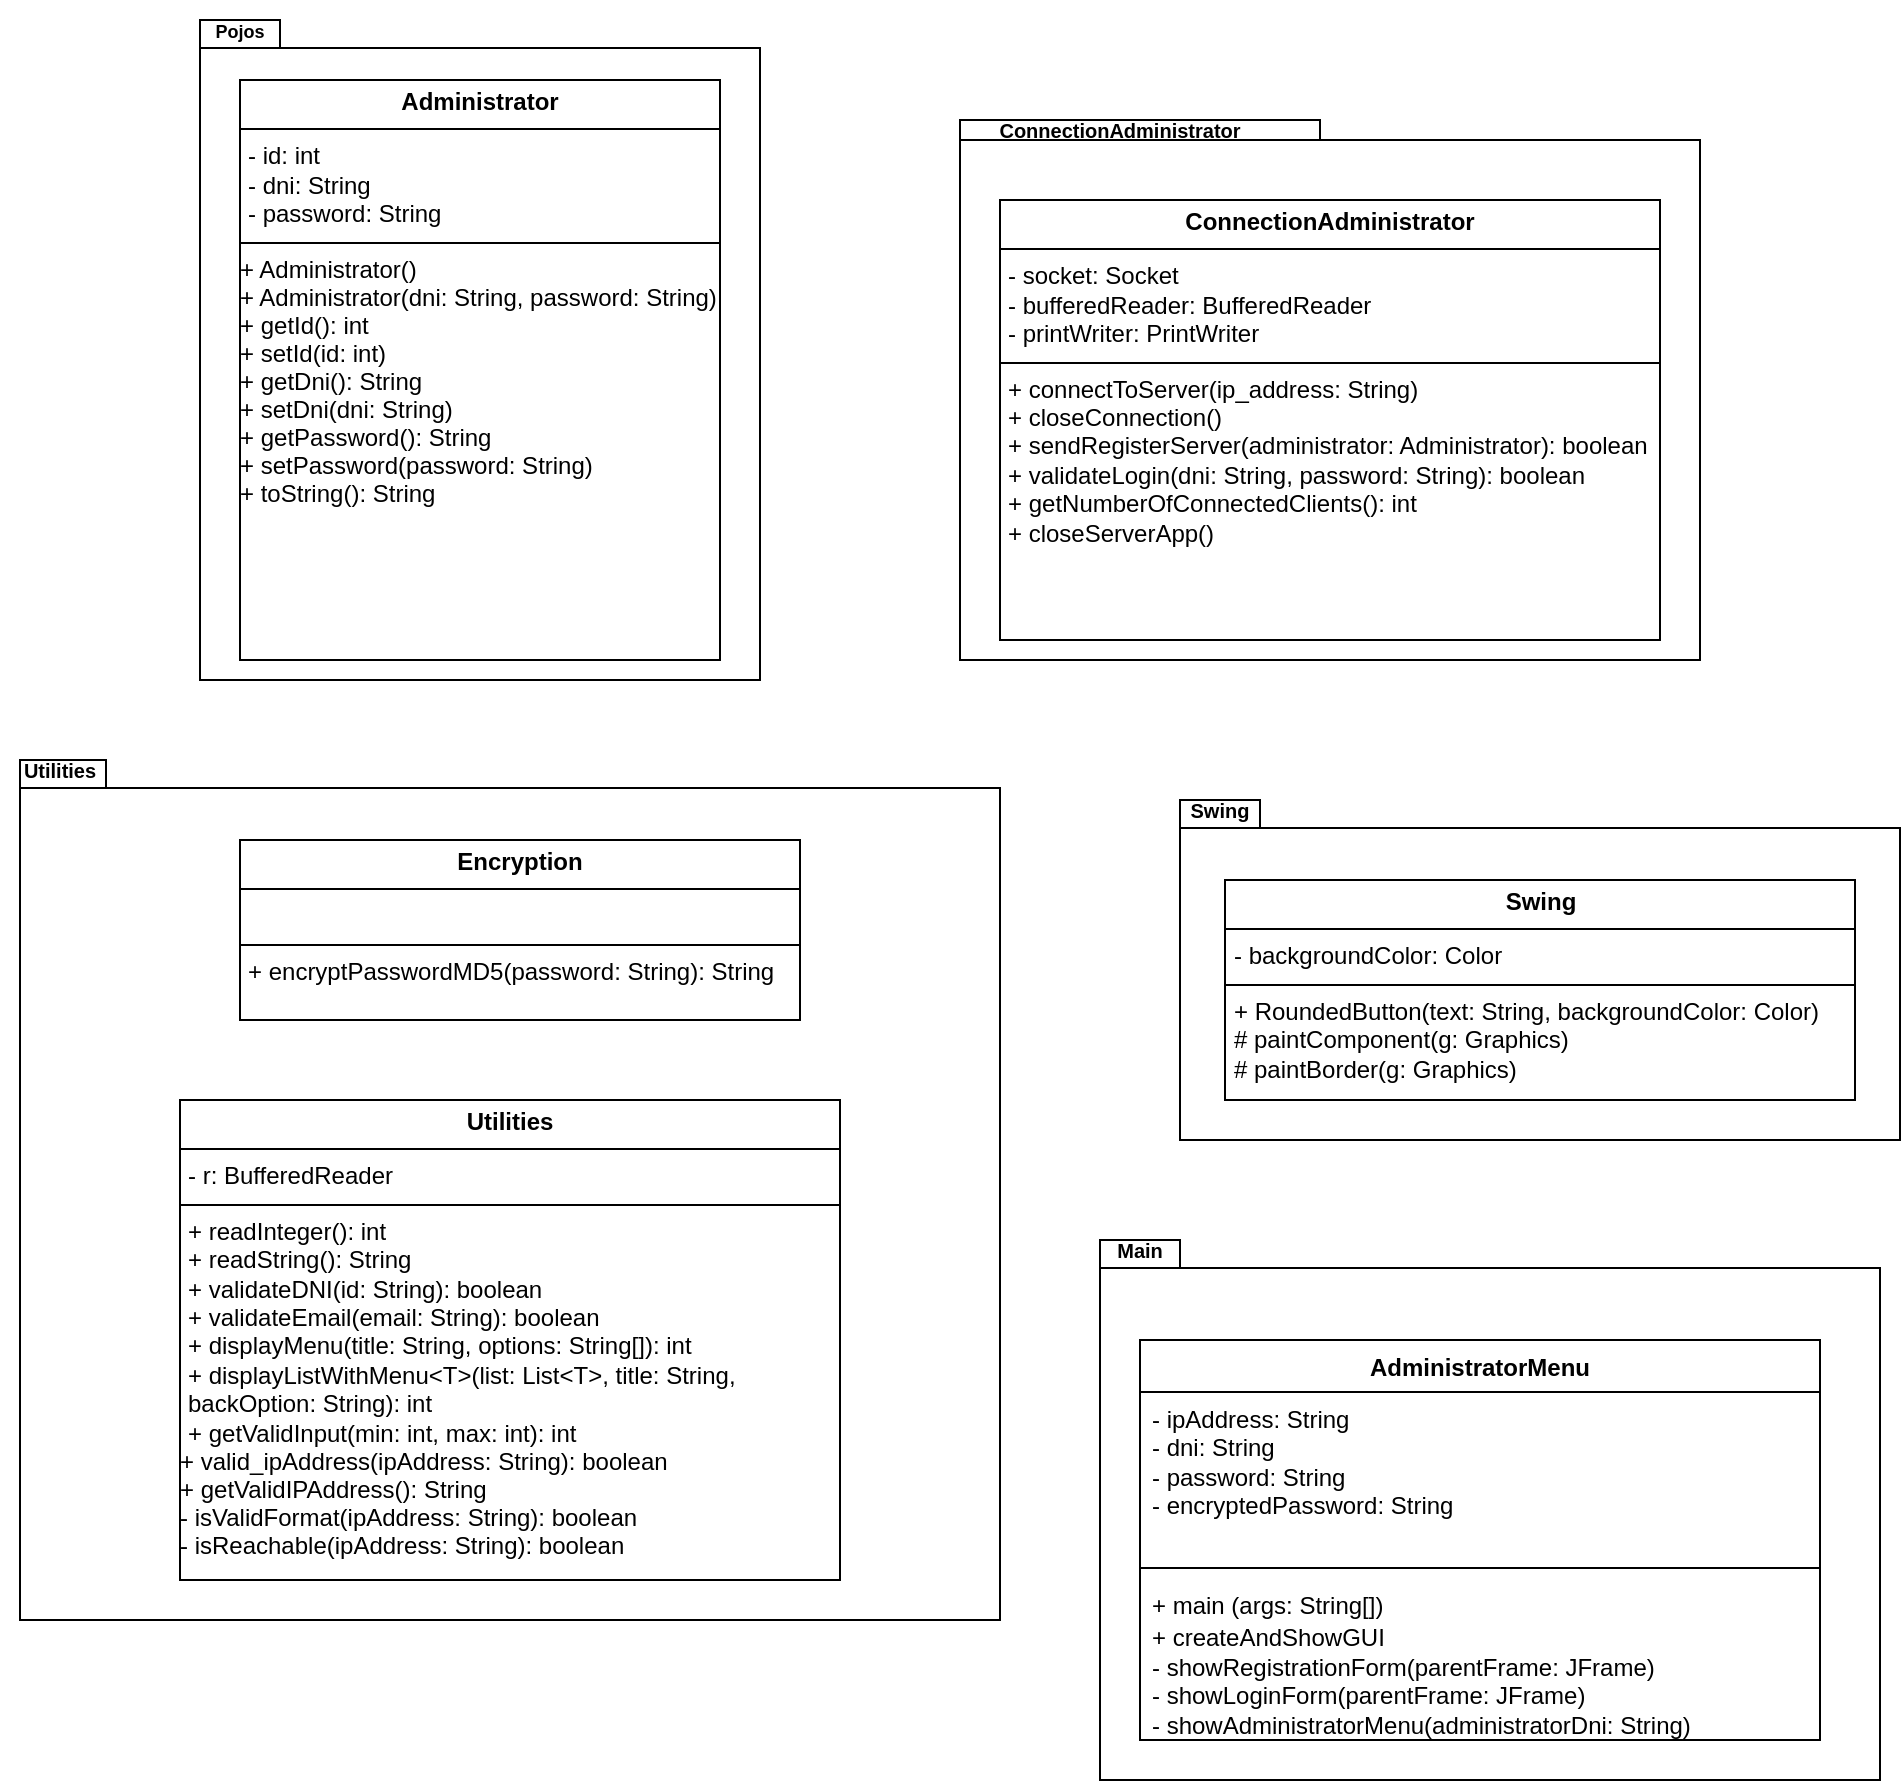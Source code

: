 <mxfile version="25.0.2">
  <diagram name="Página-1" id="5VQ_vCBVMerrRcVscOKE">
    <mxGraphModel dx="2735" dy="2623" grid="1" gridSize="10" guides="1" tooltips="1" connect="1" arrows="1" fold="1" page="1" pageScale="1" pageWidth="827" pageHeight="1169" math="0" shadow="0">
      <root>
        <mxCell id="0" />
        <mxCell id="1" parent="0" />
        <mxCell id="d6obrGO3Qc8EXo3EzXWJ-1" value="" style="shape=folder;fontStyle=1;spacingTop=10;tabWidth=180;tabHeight=10;tabPosition=left;html=1;whiteSpace=wrap;" parent="1" vertex="1">
          <mxGeometry x="170" y="50" width="370" height="270" as="geometry" />
        </mxCell>
        <mxCell id="d6obrGO3Qc8EXo3EzXWJ-2" value="&lt;p style=&quot;margin:0px;margin-top:4px;text-align:center;&quot;&gt;&lt;b&gt;ConnectionAdministrator&lt;/b&gt;&lt;/p&gt;&lt;hr size=&quot;1&quot; style=&quot;border-style:solid;&quot;&gt;&lt;p style=&quot;margin:0px;margin-left:4px;&quot;&gt;- socket: Socket&lt;/p&gt;&lt;p style=&quot;margin:0px;margin-left:4px;&quot;&gt;- bufferedReader: BufferedReader&lt;/p&gt;&lt;p style=&quot;margin:0px;margin-left:4px;&quot;&gt;- printWriter: PrintWriter&lt;/p&gt;&lt;hr size=&quot;1&quot; style=&quot;border-style:solid;&quot;&gt;&lt;p style=&quot;margin:0px;margin-left:4px;&quot;&gt;+ connectToServer(ip_address: String)&lt;/p&gt;&lt;p style=&quot;margin:0px;margin-left:4px;&quot;&gt;+ closeConnection()&lt;/p&gt;&lt;p style=&quot;margin:0px;margin-left:4px;&quot;&gt;+ sendRegisterServer(administrator: Administrator): boolean&lt;/p&gt;&lt;p style=&quot;margin:0px;margin-left:4px;&quot;&gt;+ validateLogin(dni: String&lt;span style=&quot;background-color: initial;&quot;&gt;, password: String): boolean&lt;/span&gt;&lt;/p&gt;&lt;p style=&quot;margin:0px;margin-left:4px;&quot;&gt;+ getNumberOfConnectedClients(): int&lt;/p&gt;&lt;p style=&quot;margin:0px;margin-left:4px;&quot;&gt;+ closeServerApp()&lt;/p&gt;" style="verticalAlign=top;align=left;overflow=fill;html=1;whiteSpace=wrap;" parent="1" vertex="1">
          <mxGeometry x="190" y="90" width="330" height="220" as="geometry" />
        </mxCell>
        <mxCell id="d6obrGO3Qc8EXo3EzXWJ-3" value="" style="shape=folder;fontStyle=1;spacingTop=10;tabWidth=40;tabHeight=14;tabPosition=left;html=1;whiteSpace=wrap;" parent="1" vertex="1">
          <mxGeometry x="240" y="610" width="390" height="270" as="geometry" />
        </mxCell>
        <mxCell id="d6obrGO3Qc8EXo3EzXWJ-4" value="AdministratorMenu" style="swimlane;fontStyle=1;align=center;verticalAlign=top;childLayout=stackLayout;horizontal=1;startSize=26;horizontalStack=0;resizeParent=1;resizeParentMax=0;resizeLast=0;collapsible=1;marginBottom=0;whiteSpace=wrap;html=1;" parent="1" vertex="1">
          <mxGeometry x="260" y="660" width="340" height="200" as="geometry" />
        </mxCell>
        <mxCell id="d6obrGO3Qc8EXo3EzXWJ-5" value="- ipAddress: String&lt;div&gt;- dni: String&lt;/div&gt;&lt;div&gt;- password: String&lt;/div&gt;&lt;div&gt;- encryptedPassword: String&lt;/div&gt;" style="text;strokeColor=none;fillColor=none;align=left;verticalAlign=top;spacingLeft=4;spacingRight=4;overflow=hidden;rotatable=0;points=[[0,0.5],[1,0.5]];portConstraint=eastwest;whiteSpace=wrap;html=1;" parent="d6obrGO3Qc8EXo3EzXWJ-4" vertex="1">
          <mxGeometry y="26" width="340" height="84" as="geometry" />
        </mxCell>
        <mxCell id="d6obrGO3Qc8EXo3EzXWJ-6" value="" style="line;strokeWidth=1;fillColor=none;align=left;verticalAlign=middle;spacingTop=-1;spacingLeft=3;spacingRight=3;rotatable=0;labelPosition=right;points=[];portConstraint=eastwest;strokeColor=inherit;" parent="d6obrGO3Qc8EXo3EzXWJ-4" vertex="1">
          <mxGeometry y="110" width="340" height="8" as="geometry" />
        </mxCell>
        <mxCell id="d6obrGO3Qc8EXo3EzXWJ-7" value="&lt;div&gt;&lt;p style=&quot;margin: 0px; font-variant-numeric: normal; font-variant-east-asian: normal; font-variant-alternates: normal; font-size-adjust: none; font-kerning: auto; font-optical-sizing: auto; font-feature-settings: normal; font-variation-settings: normal; font-variant-position: normal; font-stretch: normal; font-size: 13px; line-height: normal; font-family: &amp;quot;.AppleSystemUIFontMonospaced&amp;quot;;&quot; class=&quot;p1&quot;&gt;&lt;span style=&quot;background-color: initial; font-family: Helvetica; font-size: 12px;&quot;&gt;+ main (args: String[])&lt;/span&gt;&lt;/p&gt;&lt;p style=&quot;margin: 0px; font-variant-numeric: normal; font-variant-east-asian: normal; font-variant-alternates: normal; font-size-adjust: none; font-kerning: auto; font-optical-sizing: auto; font-feature-settings: normal; font-variation-settings: normal; font-variant-position: normal; font-stretch: normal; font-size: 13px; line-height: normal; font-family: &amp;quot;.AppleSystemUIFontMonospaced&amp;quot;;&quot; class=&quot;p1&quot;&gt;&lt;span style=&quot;background-color: initial; font-family: Helvetica; font-size: 12px;&quot;&gt;+ createAndShowGUI&lt;/span&gt;&lt;br&gt;&lt;/p&gt;&lt;/div&gt;&lt;div&gt;- showRegistrationForm(parentFrame: JFrame)&lt;/div&gt;&lt;div&gt;- showLoginForm(parentFrame: JFrame)&lt;/div&gt;&lt;div&gt;- showAdministratorMenu(administratorDni: String)&lt;/div&gt;&lt;div&gt;&lt;br&gt;&lt;/div&gt;" style="text;strokeColor=none;fillColor=none;align=left;verticalAlign=top;spacingLeft=4;spacingRight=4;overflow=hidden;rotatable=0;points=[[0,0.5],[1,0.5]];portConstraint=eastwest;whiteSpace=wrap;html=1;" parent="d6obrGO3Qc8EXo3EzXWJ-4" vertex="1">
          <mxGeometry y="118" width="340" height="82" as="geometry" />
        </mxCell>
        <mxCell id="d6obrGO3Qc8EXo3EzXWJ-9" value="" style="shape=folder;fontStyle=1;spacingTop=10;tabWidth=40;tabHeight=14;tabPosition=left;html=1;whiteSpace=wrap;" parent="1" vertex="1">
          <mxGeometry x="280" y="390" width="360" height="170" as="geometry" />
        </mxCell>
        <mxCell id="d6obrGO3Qc8EXo3EzXWJ-10" value="&lt;p style=&quot;margin:0px;margin-top:4px;text-align:center;&quot;&gt;&lt;b&gt;Swing&lt;/b&gt;&lt;/p&gt;&lt;hr size=&quot;1&quot; style=&quot;border-style:solid;&quot;&gt;&lt;p style=&quot;margin:0px;margin-left:4px;&quot;&gt;- backgroundColor: Color&amp;nbsp;&lt;/p&gt;&lt;hr size=&quot;1&quot; style=&quot;border-style:solid;&quot;&gt;&lt;p style=&quot;margin:0px;margin-left:4px;&quot;&gt;+ RoundedButton(text: String,&amp;nbsp;&lt;span style=&quot;background-color: initial;&quot;&gt;backgroundColor:&amp;nbsp;&lt;/span&gt;&lt;span style=&quot;background-color: initial;&quot;&gt;Color)&lt;/span&gt;&lt;/p&gt;&lt;p style=&quot;margin:0px;margin-left:4px;&quot;&gt;&lt;span style=&quot;background-color: initial;&quot;&gt;# paintComponent(g: Graphics)&lt;/span&gt;&lt;/p&gt;&lt;p style=&quot;margin:0px;margin-left:4px;&quot;&gt;&lt;span style=&quot;background-color: initial;&quot;&gt;# paintBorder(g: Graphics)&lt;/span&gt;&lt;/p&gt;" style="verticalAlign=top;align=left;overflow=fill;html=1;whiteSpace=wrap;" parent="1" vertex="1">
          <mxGeometry x="302.5" y="430" width="315" height="110" as="geometry" />
        </mxCell>
        <mxCell id="d6obrGO3Qc8EXo3EzXWJ-11" value="" style="shape=folder;fontStyle=1;spacingTop=10;tabWidth=40;tabHeight=14;tabPosition=left;html=1;whiteSpace=wrap;" parent="1" vertex="1">
          <mxGeometry x="-300" y="370" width="490" height="430" as="geometry" />
        </mxCell>
        <mxCell id="d6obrGO3Qc8EXo3EzXWJ-12" value="&lt;p style=&quot;margin:0px;margin-top:4px;text-align:center;&quot;&gt;&lt;b&gt;Encryption&lt;/b&gt;&lt;/p&gt;&lt;hr size=&quot;1&quot; style=&quot;border-style:solid;&quot;&gt;&lt;p style=&quot;margin:0px;margin-left:4px;&quot;&gt;&lt;br&gt;&lt;/p&gt;&lt;hr size=&quot;1&quot; style=&quot;border-style:solid;&quot;&gt;&lt;p style=&quot;margin:0px;margin-left:4px;&quot;&gt;+&amp;nbsp;encryptPasswordMD5(password: String): String&lt;/p&gt;" style="verticalAlign=top;align=left;overflow=fill;html=1;whiteSpace=wrap;" parent="1" vertex="1">
          <mxGeometry x="-190" y="410" width="280" height="90" as="geometry" />
        </mxCell>
        <mxCell id="d6obrGO3Qc8EXo3EzXWJ-13" value="&lt;p style=&quot;margin:0px;margin-top:4px;text-align:center;&quot;&gt;&lt;b&gt;Utilities&lt;/b&gt;&lt;/p&gt;&lt;hr size=&quot;1&quot; style=&quot;border-style:solid;&quot;&gt;&lt;p style=&quot;margin:0px;margin-left:4px;&quot;&gt;- r: BufferedReader&lt;/p&gt;&lt;hr size=&quot;1&quot; style=&quot;border-style:solid;&quot;&gt;&lt;p style=&quot;margin:0px;margin-left:4px;&quot;&gt;&lt;font&gt;+ readInteger(): int&lt;/font&gt;&lt;/p&gt;&lt;p style=&quot;margin:0px;margin-left:4px;&quot;&gt;&lt;font&gt;+ readString(): String&lt;/font&gt;&lt;/p&gt;&lt;p style=&quot;margin:0px;margin-left:4px;&quot;&gt;&lt;font&gt;+ validateDNI(id: String): boolean&lt;/font&gt;&lt;/p&gt;&lt;p style=&quot;margin:0px;margin-left:4px;&quot;&gt;&lt;font&gt;+ validateEmail(email: String): boolean&lt;/font&gt;&lt;/p&gt;&lt;p style=&quot;margin:0px;margin-left:4px;&quot;&gt;&lt;font&gt;+ disp&lt;font face=&quot;Helvetica&quot;&gt;layMenu(title: String, options: String[]): int&amp;nbsp;&lt;/font&gt;&lt;/font&gt;&lt;/p&gt;&lt;p style=&quot;margin:0px;margin-left:4px;&quot;&gt;&lt;span style=&quot;background-color: initial;&quot;&gt;&lt;font&gt;+ displayListWithMenu&amp;lt;T&amp;gt;(list: List&amp;lt;T&amp;gt;, title: String, &lt;font face=&quot;Helvetica&quot;&gt;backOption: String): int&lt;/font&gt;&lt;/font&gt;&lt;/span&gt;&lt;/p&gt;&lt;p style=&quot;margin:0px;margin-left:4px;&quot;&gt;&lt;font face=&quot;Helvetica&quot;&gt;+&amp;nbsp;&lt;span style=&quot;background-color: initial;&quot;&gt;getValidInput(min: int, max: int): int&lt;/span&gt;&lt;/font&gt;&lt;/p&gt;&lt;p style=&quot;margin: 0px; font-variant-numeric: normal; font-variant-east-asian: normal; font-variant-alternates: normal; font-size-adjust: none; font-kerning: auto; font-optical-sizing: auto; font-feature-settings: normal; font-variation-settings: normal; font-variant-position: normal; font-stretch: normal; line-height: normal;&quot; class=&quot;p1&quot;&gt;&lt;font face=&quot;Helvetica&quot;&gt;+ valid_ipAddress(ipAddress: String): boolean&lt;span class=&quot;Apple-converted-space&quot;&gt;&amp;nbsp;&lt;/span&gt;&lt;/font&gt;&lt;/p&gt;&lt;p style=&quot;margin: 0px; font-variant-numeric: normal; font-variant-east-asian: normal; font-variant-alternates: normal; font-size-adjust: none; font-kerning: auto; font-optical-sizing: auto; font-feature-settings: normal; font-variation-settings: normal; font-variant-position: normal; font-stretch: normal; line-height: normal;&quot; class=&quot;p1&quot;&gt;&lt;font face=&quot;Helvetica&quot;&gt;&lt;span class=&quot;Apple-converted-space&quot;&gt;&lt;/span&gt;&lt;/font&gt;&lt;/p&gt;&lt;p style=&quot;margin: 0px; font-variant-numeric: normal; font-variant-east-asian: normal; font-variant-alternates: normal; font-size-adjust: none; font-kerning: auto; font-optical-sizing: auto; font-feature-settings: normal; font-variation-settings: normal; font-variant-position: normal; font-stretch: normal; line-height: normal;&quot; class=&quot;p1&quot;&gt;&lt;font face=&quot;Helvetica&quot;&gt;+ getValidIPAddress(): String &lt;span class=&quot;Apple-converted-space&quot;&gt;&amp;nbsp;&lt;/span&gt;&lt;/font&gt;&lt;/p&gt;&lt;p style=&quot;margin: 0px; font-variant-numeric: normal; font-variant-east-asian: normal; font-variant-alternates: normal; font-size-adjust: none; font-kerning: auto; font-optical-sizing: auto; font-feature-settings: normal; font-variation-settings: normal; font-variant-position: normal; font-stretch: normal; line-height: normal;&quot; class=&quot;p1&quot;&gt;&lt;font face=&quot;Helvetica&quot;&gt;&lt;span class=&quot;Apple-converted-space&quot;&gt;&lt;/span&gt;&lt;/font&gt;&lt;/p&gt;&lt;p style=&quot;margin: 0px; font-variant-numeric: normal; font-variant-east-asian: normal; font-variant-alternates: normal; font-size-adjust: none; font-kerning: auto; font-optical-sizing: auto; font-feature-settings: normal; font-variation-settings: normal; font-variant-position: normal; font-stretch: normal; line-height: normal;&quot; class=&quot;p1&quot;&gt;&lt;font face=&quot;Helvetica&quot;&gt;- isValidFormat(ipAddress: String): boolean&lt;/font&gt;&lt;/p&gt;&lt;p style=&quot;margin: 0px; font-variant-numeric: normal; font-variant-east-asian: normal; font-variant-alternates: normal; font-size-adjust: none; font-kerning: auto; font-optical-sizing: auto; font-feature-settings: normal; font-variation-settings: normal; font-variant-position: normal; font-stretch: normal; line-height: normal;&quot; class=&quot;p1&quot;&gt;&lt;font face=&quot;Helvetica&quot;&gt;- isReachable(ipAddress: String): boolean&lt;/font&gt;&lt;/p&gt;" style="verticalAlign=top;align=left;overflow=fill;html=1;whiteSpace=wrap;" parent="1" vertex="1">
          <mxGeometry x="-220" y="540" width="330" height="240" as="geometry" />
        </mxCell>
        <mxCell id="d6obrGO3Qc8EXo3EzXWJ-17" value="&lt;div&gt;&lt;br&gt;&lt;/div&gt;" style="shape=folder;fontStyle=1;spacingTop=10;tabWidth=40;tabHeight=14;tabPosition=left;html=1;whiteSpace=wrap;" parent="1" vertex="1">
          <mxGeometry x="-210" width="280" height="330" as="geometry" />
        </mxCell>
        <mxCell id="d6obrGO3Qc8EXo3EzXWJ-18" value="&lt;p style=&quot;margin:0px;margin-top:4px;text-align:center;&quot;&gt;&lt;b&gt;&lt;font face=&quot;Helvetica&quot;&gt;Administrator&lt;/font&gt;&lt;/b&gt;&lt;/p&gt;&lt;hr size=&quot;1&quot; style=&quot;border-style:solid;&quot;&gt;&lt;p style=&quot;margin:0px;margin-left:4px;&quot;&gt;&lt;font face=&quot;Helvetica&quot;&gt;- id: int&lt;/font&gt;&lt;/p&gt;&lt;p style=&quot;margin:0px;margin-left:4px;&quot;&gt;&lt;font face=&quot;Helvetica&quot;&gt;- dni: String&lt;/font&gt;&lt;/p&gt;&lt;p style=&quot;margin:0px;margin-left:4px;&quot;&gt;&lt;font face=&quot;Helvetica&quot;&gt;- password: String&lt;/font&gt;&lt;/p&gt;&lt;hr size=&quot;1&quot; style=&quot;border-style:solid;&quot;&gt;&lt;p style=&quot;margin: 0px; font-variant-numeric: normal; font-variant-east-asian: normal; font-variant-alternates: normal; font-size-adjust: none; font-kerning: auto; font-optical-sizing: auto; font-feature-settings: normal; font-variation-settings: normal; font-variant-position: normal; font-stretch: normal; line-height: normal;&quot; class=&quot;p1&quot;&gt;&lt;font face=&quot;Helvetica&quot;&gt;+ Administrator()&lt;/font&gt;&lt;/p&gt;&lt;p style=&quot;margin: 0px; font-variant-numeric: normal; font-variant-east-asian: normal; font-variant-alternates: normal; font-size-adjust: none; font-kerning: auto; font-optical-sizing: auto; font-feature-settings: normal; font-variation-settings: normal; font-variant-position: normal; font-stretch: normal; line-height: normal;&quot; class=&quot;p1&quot;&gt;&lt;font face=&quot;Helvetica&quot;&gt;+ Administrator(dni: String, password: String)&lt;/font&gt;&lt;/p&gt;&lt;p style=&quot;margin: 0px; font-variant-numeric: normal; font-variant-east-asian: normal; font-variant-alternates: normal; font-size-adjust: none; font-kerning: auto; font-optical-sizing: auto; font-feature-settings: normal; font-variation-settings: normal; font-variant-position: normal; font-stretch: normal; line-height: normal;&quot; class=&quot;p1&quot;&gt;&lt;font face=&quot;Helvetica&quot;&gt;+ getId(): int&lt;/font&gt;&lt;/p&gt;&lt;p style=&quot;margin: 0px; font-variant-numeric: normal; font-variant-east-asian: normal; font-variant-alternates: normal; font-size-adjust: none; font-kerning: auto; font-optical-sizing: auto; font-feature-settings: normal; font-variation-settings: normal; font-variant-position: normal; font-stretch: normal; line-height: normal;&quot; class=&quot;p1&quot;&gt;&lt;font face=&quot;Helvetica&quot;&gt;+ setId(id: int)&lt;/font&gt;&lt;/p&gt;&lt;p style=&quot;margin: 0px; font-variant-numeric: normal; font-variant-east-asian: normal; font-variant-alternates: normal; font-size-adjust: none; font-kerning: auto; font-optical-sizing: auto; font-feature-settings: normal; font-variation-settings: normal; font-variant-position: normal; font-stretch: normal; line-height: normal;&quot; class=&quot;p1&quot;&gt;&lt;font face=&quot;Helvetica&quot;&gt;+ getDni(): String&lt;/font&gt;&lt;/p&gt;&lt;p style=&quot;margin: 0px; font-variant-numeric: normal; font-variant-east-asian: normal; font-variant-alternates: normal; font-size-adjust: none; font-kerning: auto; font-optical-sizing: auto; font-feature-settings: normal; font-variation-settings: normal; font-variant-position: normal; font-stretch: normal; line-height: normal;&quot; class=&quot;p1&quot;&gt;&lt;font face=&quot;Helvetica&quot;&gt;+ setDni(dni: String)&lt;/font&gt;&lt;/p&gt;&lt;p style=&quot;margin: 0px; font-variant-numeric: normal; font-variant-east-asian: normal; font-variant-alternates: normal; font-size-adjust: none; font-kerning: auto; font-optical-sizing: auto; font-feature-settings: normal; font-variation-settings: normal; font-variant-position: normal; font-stretch: normal; line-height: normal;&quot; class=&quot;p1&quot;&gt;&lt;font face=&quot;Helvetica&quot;&gt;+ getPassword(): String&lt;/font&gt;&lt;/p&gt;&lt;p style=&quot;margin: 0px; font-variant-numeric: normal; font-variant-east-asian: normal; font-variant-alternates: normal; font-size-adjust: none; font-kerning: auto; font-optical-sizing: auto; font-feature-settings: normal; font-variation-settings: normal; font-variant-position: normal; font-stretch: normal; line-height: normal;&quot; class=&quot;p1&quot;&gt;&lt;font face=&quot;Helvetica&quot;&gt;+ setPassword(password: String)&lt;/font&gt;&lt;/p&gt;&lt;p style=&quot;margin: 0px; font-variant-numeric: normal; font-variant-east-asian: normal; font-variant-alternates: normal; font-size-adjust: none; font-kerning: auto; font-optical-sizing: auto; font-feature-settings: normal; font-variation-settings: normal; font-variant-position: normal; font-stretch: normal; line-height: normal;&quot; class=&quot;p1&quot;&gt;&lt;font face=&quot;Helvetica&quot;&gt;+ toString(): String&lt;span style=&quot;&quot; class=&quot;Apple-converted-space&quot;&gt;&amp;nbsp;&lt;/span&gt;&lt;/font&gt;&lt;/p&gt;" style="verticalAlign=top;align=left;overflow=fill;html=1;whiteSpace=wrap;" parent="1" vertex="1">
          <mxGeometry x="-190" y="30" width="240" height="290" as="geometry" />
        </mxCell>
        <mxCell id="PRnB6YEI-soQwcPIQszC-1" value="&lt;font style=&quot;font-size: 9px;&quot;&gt;&lt;b&gt;Pojos&lt;/b&gt;&lt;/font&gt;" style="text;html=1;align=center;verticalAlign=middle;whiteSpace=wrap;rounded=0;" vertex="1" parent="1">
          <mxGeometry x="-220" y="-10" width="60" height="30" as="geometry" />
        </mxCell>
        <mxCell id="PRnB6YEI-soQwcPIQszC-2" value="&lt;b&gt;&lt;font style=&quot;font-size: 10px;&quot;&gt;ConnectionAdministrator&lt;/font&gt;&lt;/b&gt;" style="text;html=1;align=center;verticalAlign=middle;whiteSpace=wrap;rounded=0;" vertex="1" parent="1">
          <mxGeometry x="220" y="40" width="60" height="30" as="geometry" />
        </mxCell>
        <mxCell id="PRnB6YEI-soQwcPIQszC-4" value="&lt;b&gt;&lt;font style=&quot;font-size: 10px;&quot;&gt;Swing&lt;/font&gt;&lt;/b&gt;" style="text;html=1;align=center;verticalAlign=middle;whiteSpace=wrap;rounded=0;" vertex="1" parent="1">
          <mxGeometry x="270" y="380" width="60" height="30" as="geometry" />
        </mxCell>
        <mxCell id="PRnB6YEI-soQwcPIQszC-5" value="&lt;font style=&quot;font-size: 10px;&quot;&gt;&lt;b&gt;Utilities&lt;/b&gt;&lt;/font&gt;" style="text;html=1;align=center;verticalAlign=middle;whiteSpace=wrap;rounded=0;" vertex="1" parent="1">
          <mxGeometry x="-310" y="360" width="60" height="30" as="geometry" />
        </mxCell>
        <mxCell id="PRnB6YEI-soQwcPIQszC-6" value="&lt;font style=&quot;font-size: 10px;&quot;&gt;&lt;b&gt;Main&lt;/b&gt;&lt;/font&gt;" style="text;html=1;align=center;verticalAlign=middle;whiteSpace=wrap;rounded=0;" vertex="1" parent="1">
          <mxGeometry x="230" y="600" width="60" height="30" as="geometry" />
        </mxCell>
      </root>
    </mxGraphModel>
  </diagram>
</mxfile>
